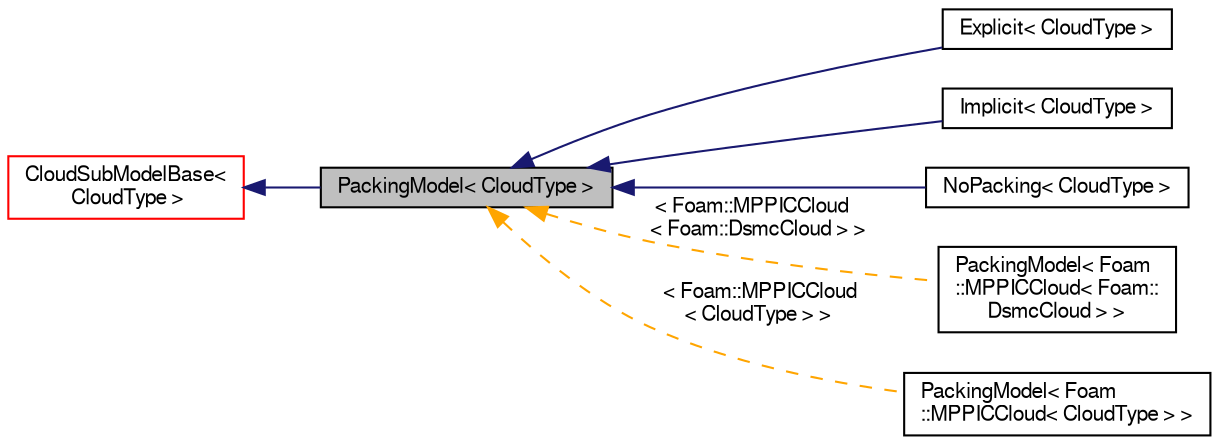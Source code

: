 digraph "PackingModel&lt; CloudType &gt;"
{
  bgcolor="transparent";
  edge [fontname="FreeSans",fontsize="10",labelfontname="FreeSans",labelfontsize="10"];
  node [fontname="FreeSans",fontsize="10",shape=record];
  rankdir="LR";
  Node0 [label="PackingModel\< CloudType \>",height=0.2,width=0.4,color="black", fillcolor="grey75", style="filled", fontcolor="black"];
  Node1 -> Node0 [dir="back",color="midnightblue",fontsize="10",style="solid",fontname="FreeSans"];
  Node1 [label="CloudSubModelBase\<\l CloudType \>",height=0.2,width=0.4,color="red",URL="$a24006.html",tooltip="Base class for cloud sub-models. "];
  Node0 -> Node3 [dir="back",color="midnightblue",fontsize="10",style="solid",fontname="FreeSans"];
  Node3 [label="Explicit\< CloudType \>",height=0.2,width=0.4,color="black",URL="$a24250.html",tooltip="Explicit model for applying an inter-particle stress to the particles. "];
  Node0 -> Node4 [dir="back",color="midnightblue",fontsize="10",style="solid",fontname="FreeSans"];
  Node4 [label="Implicit\< CloudType \>",height=0.2,width=0.4,color="black",URL="$a24254.html",tooltip="Implicit model for applying an inter-particle stress to the particles. "];
  Node0 -> Node5 [dir="back",color="midnightblue",fontsize="10",style="solid",fontname="FreeSans"];
  Node5 [label="NoPacking\< CloudType \>",height=0.2,width=0.4,color="black",URL="$a24258.html"];
  Node0 -> Node6 [dir="back",color="orange",fontsize="10",style="dashed",label=" \< Foam::MPPICCloud\l\< Foam::DsmcCloud \> \>" ,fontname="FreeSans"];
  Node6 [label="PackingModel\< Foam\l::MPPICCloud\< Foam::\lDsmcCloud \> \>",height=0.2,width=0.4,color="black",URL="$a23790.html"];
  Node0 -> Node7 [dir="back",color="orange",fontsize="10",style="dashed",label=" \< Foam::MPPICCloud\l\< CloudType \> \>" ,fontname="FreeSans"];
  Node7 [label="PackingModel\< Foam\l::MPPICCloud\< CloudType \> \>",height=0.2,width=0.4,color="black",URL="$a23790.html"];
}
